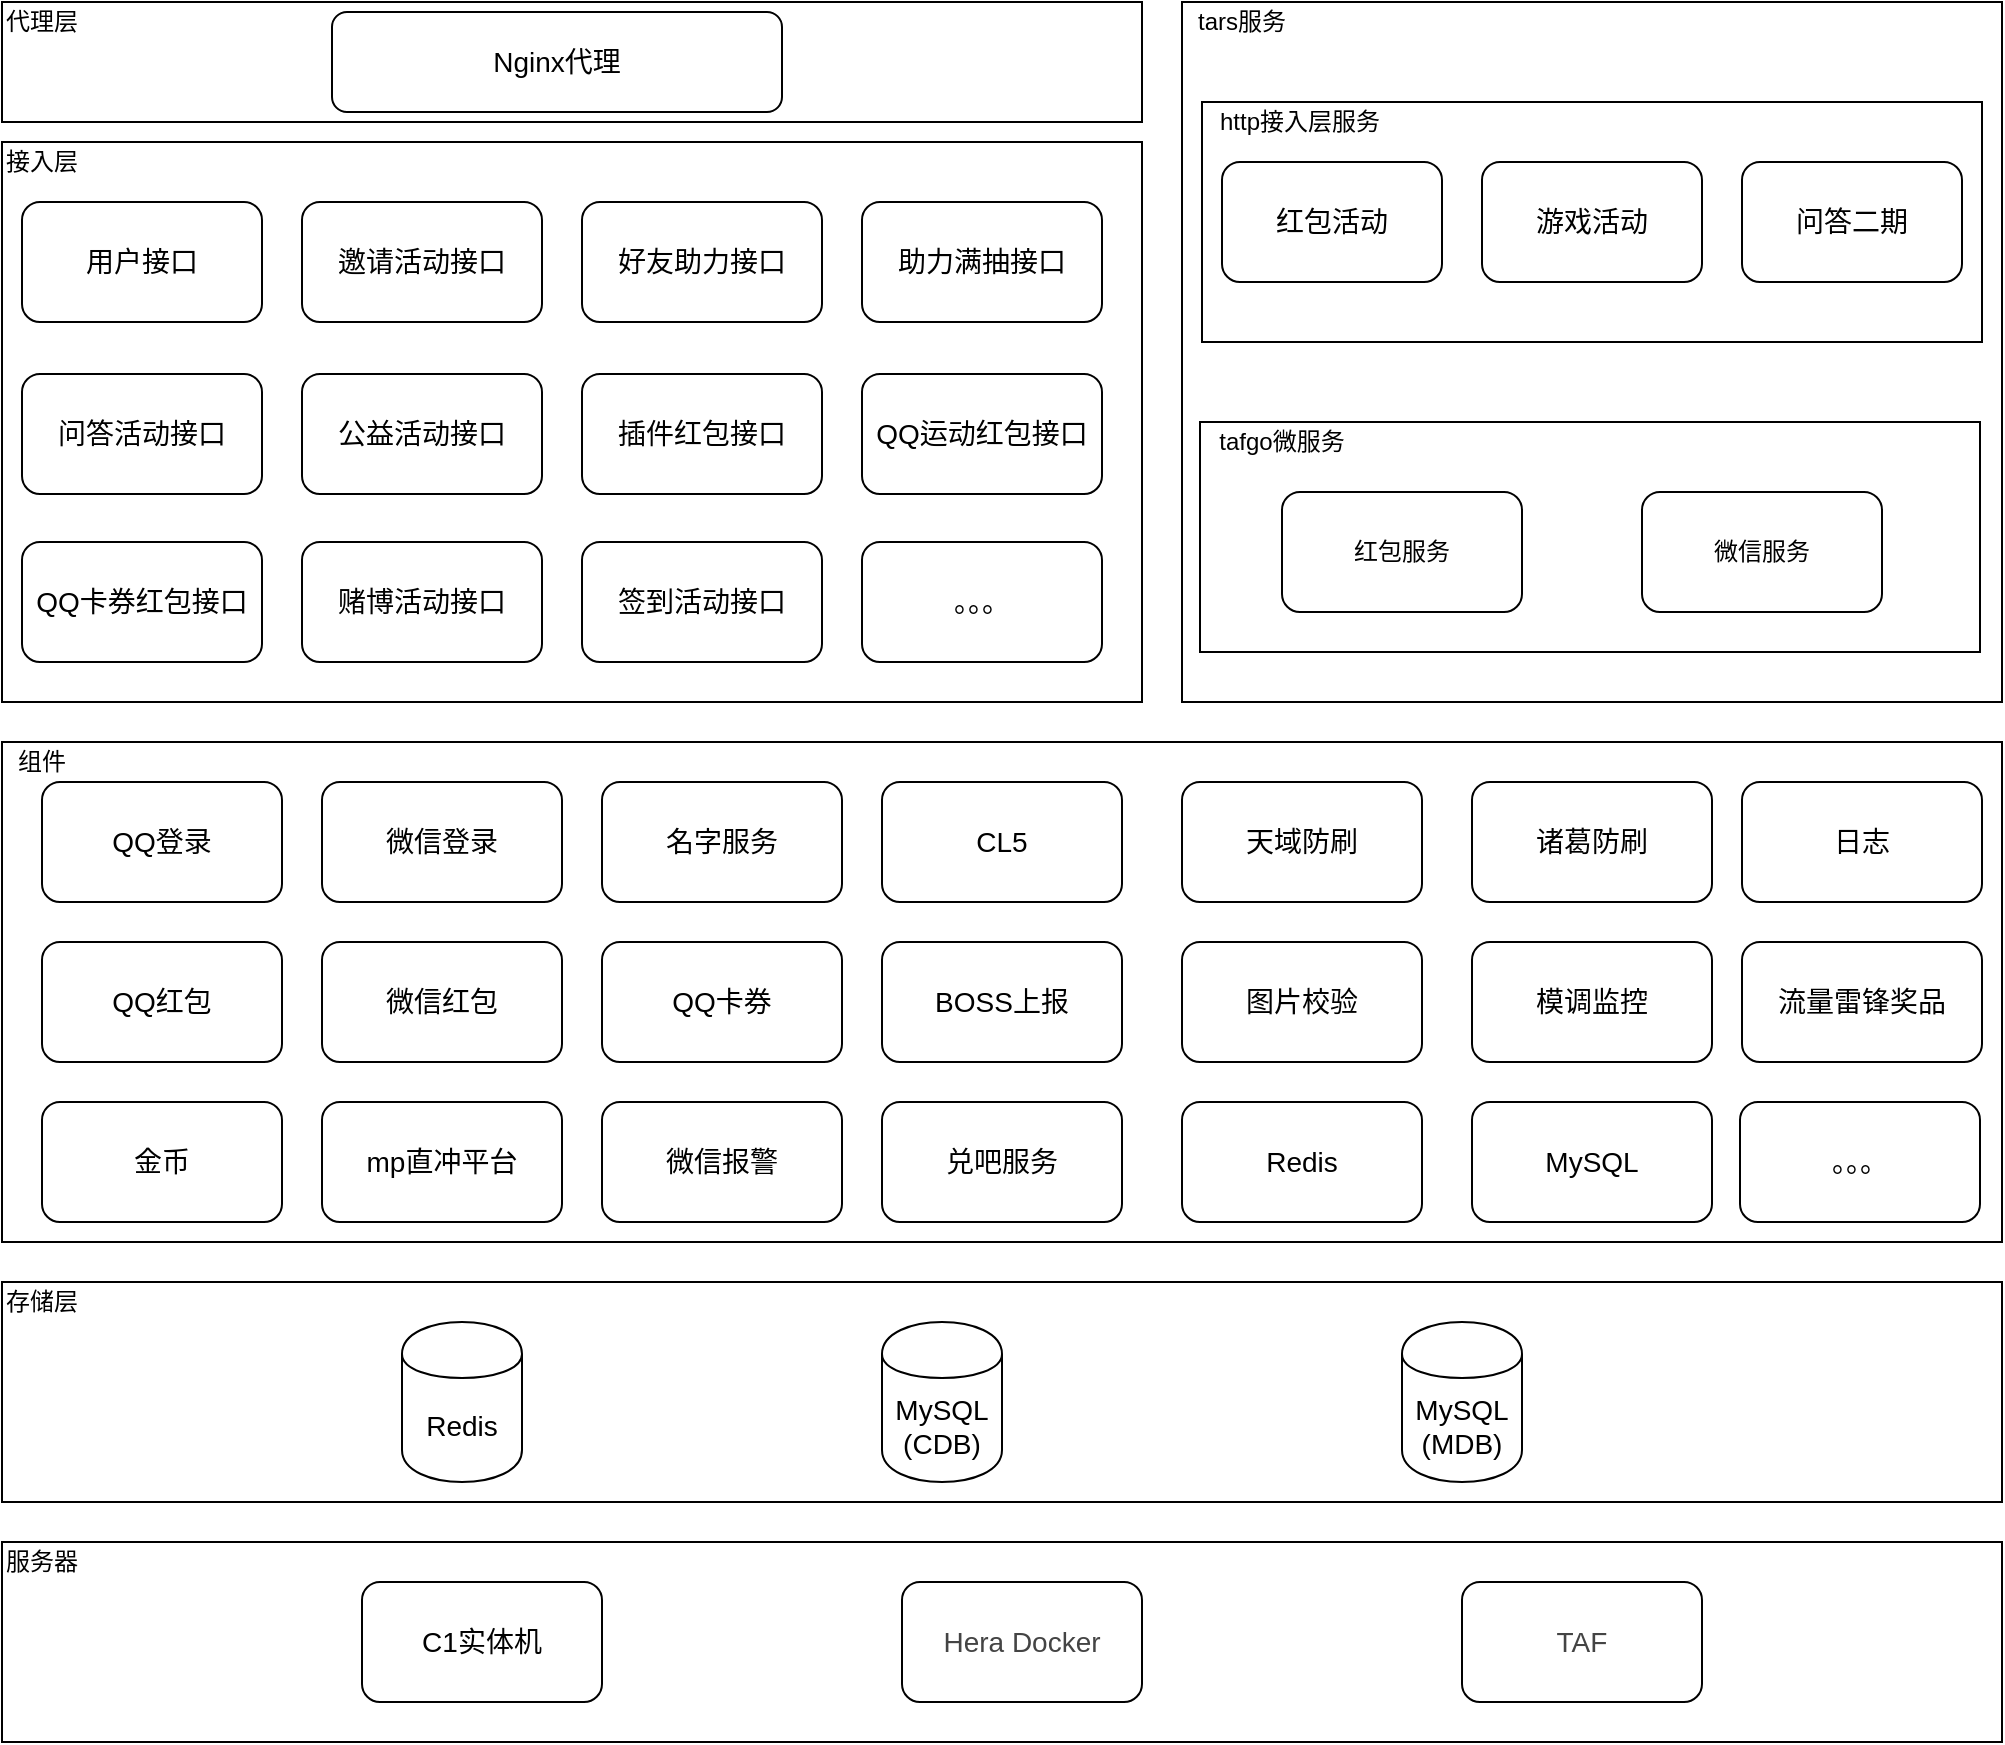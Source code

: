 <mxfile pages="1" version="11.2.3" type="github"><diagram id="sURR1SHCAla83oJiOlZ1" name="Page-1"><mxGraphModel dx="1421" dy="1020" grid="1" gridSize="10" guides="1" tooltips="1" connect="1" arrows="1" fold="1" page="1" pageScale="1" pageWidth="3300" pageHeight="4681" math="0" shadow="0"><root><mxCell id="0"/><mxCell id="1" parent="0"/><mxCell id="fpItD1PaSmq3RKMQFErg-25" value="" style="rounded=0;whiteSpace=wrap;html=1;" vertex="1" parent="1"><mxGeometry x="820" y="810" width="1000" height="250" as="geometry"/></mxCell><mxCell id="l3v4fueEr0LTtIeN0S5f-3" value="&lt;br&gt;&lt;br&gt;" style="rounded=0;whiteSpace=wrap;html=1;" parent="1" vertex="1"><mxGeometry x="820" y="510" width="570" height="280" as="geometry"/></mxCell><mxCell id="l3v4fueEr0LTtIeN0S5f-1" value="&lt;span style=&quot;font-size: 14px&quot;&gt;用户接口&lt;/span&gt;" style="rounded=1;whiteSpace=wrap;html=1;" parent="1" vertex="1"><mxGeometry x="830" y="540" width="120" height="60" as="geometry"/></mxCell><mxCell id="l3v4fueEr0LTtIeN0S5f-4" value="&lt;font style=&quot;font-size: 14px&quot;&gt;邀请活动接口&lt;/font&gt;" style="rounded=1;whiteSpace=wrap;html=1;" parent="1" vertex="1"><mxGeometry x="970" y="540" width="120" height="60" as="geometry"/></mxCell><mxCell id="fpItD1PaSmq3RKMQFErg-1" value="&lt;font style=&quot;font-size: 14px&quot;&gt;好友助力接口&lt;/font&gt;" style="rounded=1;whiteSpace=wrap;html=1;" vertex="1" parent="1"><mxGeometry x="1110" y="540" width="120" height="60" as="geometry"/></mxCell><mxCell id="fpItD1PaSmq3RKMQFErg-2" value="&lt;font style=&quot;font-size: 14px&quot;&gt;助力满抽接口&lt;/font&gt;" style="rounded=1;whiteSpace=wrap;html=1;" vertex="1" parent="1"><mxGeometry x="1250" y="540" width="120" height="60" as="geometry"/></mxCell><mxCell id="fpItD1PaSmq3RKMQFErg-3" value="&lt;font style=&quot;font-size: 14px&quot;&gt;问答活动接口&lt;/font&gt;" style="rounded=1;whiteSpace=wrap;html=1;" vertex="1" parent="1"><mxGeometry x="830" y="626" width="120" height="60" as="geometry"/></mxCell><mxCell id="fpItD1PaSmq3RKMQFErg-4" value="&lt;font style=&quot;font-size: 14px&quot;&gt;公益活动接口&lt;/font&gt;" style="rounded=1;whiteSpace=wrap;html=1;" vertex="1" parent="1"><mxGeometry x="970" y="626" width="120" height="60" as="geometry"/></mxCell><mxCell id="fpItD1PaSmq3RKMQFErg-5" value="&lt;font style=&quot;font-size: 14px&quot;&gt;插件红包接口&lt;/font&gt;" style="rounded=1;whiteSpace=wrap;html=1;" vertex="1" parent="1"><mxGeometry x="1110" y="626" width="120" height="60" as="geometry"/></mxCell><mxCell id="fpItD1PaSmq3RKMQFErg-6" value="&lt;font style=&quot;font-size: 14px&quot;&gt;QQ运动红包接口&lt;/font&gt;" style="rounded=1;whiteSpace=wrap;html=1;" vertex="1" parent="1"><mxGeometry x="1250" y="626" width="120" height="60" as="geometry"/></mxCell><mxCell id="fpItD1PaSmq3RKMQFErg-7" value="&lt;font style=&quot;font-size: 14px&quot;&gt;QQ卡券红包接口&lt;/font&gt;" style="rounded=1;whiteSpace=wrap;html=1;" vertex="1" parent="1"><mxGeometry x="830" y="710" width="120" height="60" as="geometry"/></mxCell><mxCell id="fpItD1PaSmq3RKMQFErg-8" value="&lt;font style=&quot;font-size: 14px&quot;&gt;赌博活动接口&lt;/font&gt;" style="rounded=1;whiteSpace=wrap;html=1;" vertex="1" parent="1"><mxGeometry x="970" y="710" width="120" height="60" as="geometry"/></mxCell><mxCell id="fpItD1PaSmq3RKMQFErg-9" value="&lt;font style=&quot;font-size: 14px&quot;&gt;签到活动接口&lt;/font&gt;" style="rounded=1;whiteSpace=wrap;html=1;" vertex="1" parent="1"><mxGeometry x="1110" y="710" width="120" height="60" as="geometry"/></mxCell><mxCell id="fpItD1PaSmq3RKMQFErg-10" value="&lt;font style=&quot;font-size: 14px&quot;&gt;。。。&lt;/font&gt;" style="rounded=1;whiteSpace=wrap;html=1;" vertex="1" parent="1"><mxGeometry x="1250" y="710" width="120" height="60" as="geometry"/></mxCell><mxCell id="fpItD1PaSmq3RKMQFErg-11" value="接入层" style="text;html=1;strokeColor=none;fillColor=none;align=center;verticalAlign=middle;whiteSpace=wrap;rounded=0;" vertex="1" parent="1"><mxGeometry x="820" y="510" width="40" height="20" as="geometry"/></mxCell><mxCell id="fpItD1PaSmq3RKMQFErg-12" value="" style="rounded=0;whiteSpace=wrap;html=1;" vertex="1" parent="1"><mxGeometry x="1410" y="440" width="410" height="350" as="geometry"/></mxCell><mxCell id="fpItD1PaSmq3RKMQFErg-14" value="tars服务" style="text;html=1;strokeColor=none;fillColor=none;align=center;verticalAlign=middle;whiteSpace=wrap;rounded=0;" vertex="1" parent="1"><mxGeometry x="1410" y="440" width="60" height="20" as="geometry"/></mxCell><mxCell id="fpItD1PaSmq3RKMQFErg-15" value="" style="rounded=0;whiteSpace=wrap;html=1;" vertex="1" parent="1"><mxGeometry x="1420" y="490" width="390" height="120" as="geometry"/></mxCell><mxCell id="fpItD1PaSmq3RKMQFErg-16" value="" style="rounded=0;whiteSpace=wrap;html=1;" vertex="1" parent="1"><mxGeometry x="1419" y="650" width="390" height="115" as="geometry"/></mxCell><mxCell id="fpItD1PaSmq3RKMQFErg-17" value="http接入层服务" style="text;html=1;strokeColor=none;fillColor=none;align=center;verticalAlign=middle;whiteSpace=wrap;rounded=0;" vertex="1" parent="1"><mxGeometry x="1419" y="490" width="100" height="20" as="geometry"/></mxCell><mxCell id="fpItD1PaSmq3RKMQFErg-18" value="&lt;font style=&quot;font-size: 14px&quot;&gt;红包活动&lt;br&gt;&lt;/font&gt;" style="rounded=1;whiteSpace=wrap;html=1;" vertex="1" parent="1"><mxGeometry x="1430" y="520" width="110" height="60" as="geometry"/></mxCell><mxCell id="fpItD1PaSmq3RKMQFErg-20" value="&lt;font style=&quot;font-size: 14px&quot;&gt;游戏活动&lt;br&gt;&lt;/font&gt;" style="rounded=1;whiteSpace=wrap;html=1;" vertex="1" parent="1"><mxGeometry x="1560" y="520" width="110" height="60" as="geometry"/></mxCell><mxCell id="fpItD1PaSmq3RKMQFErg-21" value="&lt;font style=&quot;font-size: 14px&quot;&gt;问答二期&lt;br&gt;&lt;/font&gt;" style="rounded=1;whiteSpace=wrap;html=1;" vertex="1" parent="1"><mxGeometry x="1690" y="520" width="110" height="60" as="geometry"/></mxCell><mxCell id="fpItD1PaSmq3RKMQFErg-22" value="tafgo微服务" style="text;html=1;strokeColor=none;fillColor=none;align=center;verticalAlign=middle;whiteSpace=wrap;rounded=0;" vertex="1" parent="1"><mxGeometry x="1425" y="650" width="70" height="20" as="geometry"/></mxCell><mxCell id="fpItD1PaSmq3RKMQFErg-23" value="红包服务" style="rounded=1;whiteSpace=wrap;html=1;" vertex="1" parent="1"><mxGeometry x="1460" y="685" width="120" height="60" as="geometry"/></mxCell><mxCell id="fpItD1PaSmq3RKMQFErg-24" value="微信服务" style="rounded=1;whiteSpace=wrap;html=1;" vertex="1" parent="1"><mxGeometry x="1640" y="685" width="120" height="60" as="geometry"/></mxCell><mxCell id="fpItD1PaSmq3RKMQFErg-26" value="&lt;span style=&quot;font-size: 14px&quot;&gt;QQ登录&lt;/span&gt;" style="rounded=1;whiteSpace=wrap;html=1;" vertex="1" parent="1"><mxGeometry x="840" y="830" width="120" height="60" as="geometry"/></mxCell><mxCell id="fpItD1PaSmq3RKMQFErg-27" value="&lt;span style=&quot;font-size: 14px&quot;&gt;微信登录&lt;/span&gt;" style="rounded=1;whiteSpace=wrap;html=1;" vertex="1" parent="1"><mxGeometry x="980" y="830" width="120" height="60" as="geometry"/></mxCell><mxCell id="fpItD1PaSmq3RKMQFErg-28" value="组件" style="text;html=1;strokeColor=none;fillColor=none;align=center;verticalAlign=middle;whiteSpace=wrap;rounded=0;" vertex="1" parent="1"><mxGeometry x="820" y="810" width="40" height="20" as="geometry"/></mxCell><mxCell id="fpItD1PaSmq3RKMQFErg-29" value="&lt;span style=&quot;font-size: 14px&quot;&gt;名字服务&lt;/span&gt;" style="rounded=1;whiteSpace=wrap;html=1;" vertex="1" parent="1"><mxGeometry x="1120" y="830" width="120" height="60" as="geometry"/></mxCell><mxCell id="fpItD1PaSmq3RKMQFErg-30" value="&lt;span style=&quot;font-size: 14px&quot;&gt;CL5&lt;/span&gt;" style="rounded=1;whiteSpace=wrap;html=1;" vertex="1" parent="1"><mxGeometry x="1260" y="830" width="120" height="60" as="geometry"/></mxCell><mxCell id="fpItD1PaSmq3RKMQFErg-31" value="&lt;span style=&quot;font-size: 14px&quot;&gt;天域防刷&lt;/span&gt;" style="rounded=1;whiteSpace=wrap;html=1;" vertex="1" parent="1"><mxGeometry x="1410" y="830" width="120" height="60" as="geometry"/></mxCell><mxCell id="fpItD1PaSmq3RKMQFErg-32" value="&lt;span style=&quot;font-size: 14px&quot;&gt;诸葛防刷&lt;/span&gt;" style="rounded=1;whiteSpace=wrap;html=1;" vertex="1" parent="1"><mxGeometry x="1555" y="830" width="120" height="60" as="geometry"/></mxCell><mxCell id="fpItD1PaSmq3RKMQFErg-33" value="&lt;span style=&quot;font-size: 14px&quot;&gt;日志&lt;/span&gt;" style="rounded=1;whiteSpace=wrap;html=1;" vertex="1" parent="1"><mxGeometry x="1690" y="830" width="120" height="60" as="geometry"/></mxCell><mxCell id="fpItD1PaSmq3RKMQFErg-34" value="&lt;span style=&quot;font-size: 14px&quot;&gt;QQ红包&lt;/span&gt;" style="rounded=1;whiteSpace=wrap;html=1;" vertex="1" parent="1"><mxGeometry x="840" y="910" width="120" height="60" as="geometry"/></mxCell><mxCell id="fpItD1PaSmq3RKMQFErg-35" value="&lt;span style=&quot;font-size: 14px&quot;&gt;微信红包&lt;/span&gt;" style="rounded=1;whiteSpace=wrap;html=1;" vertex="1" parent="1"><mxGeometry x="980" y="910" width="120" height="60" as="geometry"/></mxCell><mxCell id="fpItD1PaSmq3RKMQFErg-36" value="&lt;span style=&quot;font-size: 14px&quot;&gt;QQ卡券&lt;/span&gt;" style="rounded=1;whiteSpace=wrap;html=1;" vertex="1" parent="1"><mxGeometry x="1120" y="910" width="120" height="60" as="geometry"/></mxCell><mxCell id="fpItD1PaSmq3RKMQFErg-37" value="&lt;span style=&quot;font-size: 14px&quot;&gt;BOSS上报&lt;/span&gt;" style="rounded=1;whiteSpace=wrap;html=1;" vertex="1" parent="1"><mxGeometry x="1260" y="910" width="120" height="60" as="geometry"/></mxCell><mxCell id="fpItD1PaSmq3RKMQFErg-38" value="&lt;span style=&quot;font-size: 14px&quot;&gt;图片校验&lt;/span&gt;" style="rounded=1;whiteSpace=wrap;html=1;" vertex="1" parent="1"><mxGeometry x="1410" y="910" width="120" height="60" as="geometry"/></mxCell><mxCell id="fpItD1PaSmq3RKMQFErg-39" value="&lt;span style=&quot;font-size: 14px&quot;&gt;模调监控&lt;/span&gt;" style="rounded=1;whiteSpace=wrap;html=1;" vertex="1" parent="1"><mxGeometry x="1555" y="910" width="120" height="60" as="geometry"/></mxCell><mxCell id="fpItD1PaSmq3RKMQFErg-40" value="&lt;span style=&quot;font-size: 14px&quot;&gt;流量雷锋奖品&lt;/span&gt;" style="rounded=1;whiteSpace=wrap;html=1;" vertex="1" parent="1"><mxGeometry x="1690" y="910" width="120" height="60" as="geometry"/></mxCell><mxCell id="fpItD1PaSmq3RKMQFErg-41" value="&lt;span style=&quot;font-size: 14px&quot;&gt;金币&lt;/span&gt;" style="rounded=1;whiteSpace=wrap;html=1;" vertex="1" parent="1"><mxGeometry x="840" y="990" width="120" height="60" as="geometry"/></mxCell><mxCell id="fpItD1PaSmq3RKMQFErg-42" value="&lt;span style=&quot;font-size: 14px&quot;&gt;mp直冲平台&lt;/span&gt;" style="rounded=1;whiteSpace=wrap;html=1;" vertex="1" parent="1"><mxGeometry x="980" y="990" width="120" height="60" as="geometry"/></mxCell><mxCell id="fpItD1PaSmq3RKMQFErg-43" value="&lt;span style=&quot;font-size: 14px&quot;&gt;微信报警&lt;/span&gt;" style="rounded=1;whiteSpace=wrap;html=1;" vertex="1" parent="1"><mxGeometry x="1120" y="990" width="120" height="60" as="geometry"/></mxCell><mxCell id="fpItD1PaSmq3RKMQFErg-44" value="&lt;span style=&quot;font-size: 14px&quot;&gt;兑吧服务&lt;/span&gt;" style="rounded=1;whiteSpace=wrap;html=1;" vertex="1" parent="1"><mxGeometry x="1260" y="990" width="120" height="60" as="geometry"/></mxCell><mxCell id="fpItD1PaSmq3RKMQFErg-45" value="&lt;span style=&quot;font-size: 14px&quot;&gt;Redis&lt;/span&gt;" style="rounded=1;whiteSpace=wrap;html=1;" vertex="1" parent="1"><mxGeometry x="1410" y="990" width="120" height="60" as="geometry"/></mxCell><mxCell id="fpItD1PaSmq3RKMQFErg-46" value="&lt;span style=&quot;font-size: 14px&quot;&gt;MySQL&lt;/span&gt;" style="rounded=1;whiteSpace=wrap;html=1;" vertex="1" parent="1"><mxGeometry x="1555" y="990" width="120" height="60" as="geometry"/></mxCell><mxCell id="fpItD1PaSmq3RKMQFErg-47" value="&lt;span style=&quot;font-size: 14px&quot;&gt;。。。&lt;/span&gt;" style="rounded=1;whiteSpace=wrap;html=1;" vertex="1" parent="1"><mxGeometry x="1689" y="990" width="120" height="60" as="geometry"/></mxCell><mxCell id="fpItD1PaSmq3RKMQFErg-48" value="" style="rounded=0;whiteSpace=wrap;html=1;" vertex="1" parent="1"><mxGeometry x="820" y="1080" width="1000" height="110" as="geometry"/></mxCell><mxCell id="fpItD1PaSmq3RKMQFErg-49" value="存储层" style="text;html=1;strokeColor=none;fillColor=none;align=center;verticalAlign=middle;whiteSpace=wrap;rounded=0;" vertex="1" parent="1"><mxGeometry x="820" y="1080" width="40" height="20" as="geometry"/></mxCell><mxCell id="fpItD1PaSmq3RKMQFErg-51" value="&lt;font style=&quot;font-size: 14px&quot;&gt;Redis&lt;/font&gt;" style="shape=cylinder;whiteSpace=wrap;html=1;boundedLbl=1;backgroundOutline=1;" vertex="1" parent="1"><mxGeometry x="1020" y="1100" width="60" height="80" as="geometry"/></mxCell><mxCell id="fpItD1PaSmq3RKMQFErg-52" value="&lt;font style=&quot;font-size: 14px&quot;&gt;MySQL&lt;br&gt;(CDB)&lt;br&gt;&lt;/font&gt;" style="shape=cylinder;whiteSpace=wrap;html=1;boundedLbl=1;backgroundOutline=1;" vertex="1" parent="1"><mxGeometry x="1260" y="1100" width="60" height="80" as="geometry"/></mxCell><mxCell id="fpItD1PaSmq3RKMQFErg-53" value="&lt;font style=&quot;font-size: 14px&quot;&gt;MySQL&lt;br&gt;(MDB)&lt;br&gt;&lt;/font&gt;" style="shape=cylinder;whiteSpace=wrap;html=1;boundedLbl=1;backgroundOutline=1;" vertex="1" parent="1"><mxGeometry x="1520" y="1100" width="60" height="80" as="geometry"/></mxCell><mxCell id="fpItD1PaSmq3RKMQFErg-54" value="" style="rounded=0;whiteSpace=wrap;html=1;" vertex="1" parent="1"><mxGeometry x="820" y="1210" width="1000" height="100" as="geometry"/></mxCell><mxCell id="fpItD1PaSmq3RKMQFErg-55" value="服务器" style="text;html=1;strokeColor=none;fillColor=none;align=center;verticalAlign=middle;whiteSpace=wrap;rounded=0;" vertex="1" parent="1"><mxGeometry x="820" y="1210" width="40" height="20" as="geometry"/></mxCell><mxCell id="fpItD1PaSmq3RKMQFErg-56" value="&lt;font style=&quot;font-size: 14px&quot;&gt;C1实体机&lt;/font&gt;" style="rounded=1;whiteSpace=wrap;html=1;" vertex="1" parent="1"><mxGeometry x="1000" y="1230" width="120" height="60" as="geometry"/></mxCell><mxCell id="fpItD1PaSmq3RKMQFErg-57" value="&lt;span style=&quot;color: rgb(68 , 68 , 68) ; text-align: left ; background-color: rgb(255 , 255 , 255)&quot;&gt;&lt;font style=&quot;font-size: 14px&quot;&gt;Hera Docker&lt;/font&gt;&lt;/span&gt;" style="rounded=1;whiteSpace=wrap;html=1;" vertex="1" parent="1"><mxGeometry x="1270" y="1230" width="120" height="60" as="geometry"/></mxCell><mxCell id="fpItD1PaSmq3RKMQFErg-62" value="&lt;span style=&quot;color: rgb(68 , 68 , 68) ; text-align: left ; background-color: rgb(255 , 255 , 255)&quot;&gt;&lt;font style=&quot;font-size: 14px&quot;&gt;TAF&lt;/font&gt;&lt;/span&gt;" style="rounded=1;whiteSpace=wrap;html=1;" vertex="1" parent="1"><mxGeometry x="1550" y="1230" width="120" height="60" as="geometry"/></mxCell><mxCell id="fpItD1PaSmq3RKMQFErg-63" value="" style="rounded=0;whiteSpace=wrap;html=1;" vertex="1" parent="1"><mxGeometry x="820" y="440" width="570" height="60" as="geometry"/></mxCell><mxCell id="fpItD1PaSmq3RKMQFErg-64" value="代理层" style="text;html=1;strokeColor=none;fillColor=none;align=center;verticalAlign=middle;whiteSpace=wrap;rounded=0;" vertex="1" parent="1"><mxGeometry x="820" y="440" width="40" height="20" as="geometry"/></mxCell><mxCell id="fpItD1PaSmq3RKMQFErg-65" value="&lt;font style=&quot;font-size: 14px&quot;&gt;Nginx代理&lt;/font&gt;" style="rounded=1;whiteSpace=wrap;html=1;" vertex="1" parent="1"><mxGeometry x="985" y="445" width="225" height="50" as="geometry"/></mxCell></root></mxGraphModel></diagram></mxfile>